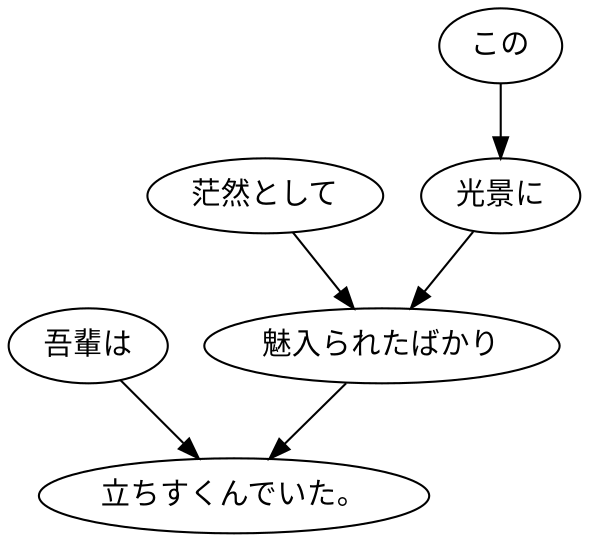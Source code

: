 digraph graph4521 {
	node0 [label="吾輩は"];
	node1 [label="茫然として"];
	node2 [label="この"];
	node3 [label="光景に"];
	node4 [label="魅入られたばかり"];
	node5 [label="立ちすくんでいた。"];
	node0 -> node5;
	node1 -> node4;
	node2 -> node3;
	node3 -> node4;
	node4 -> node5;
}

